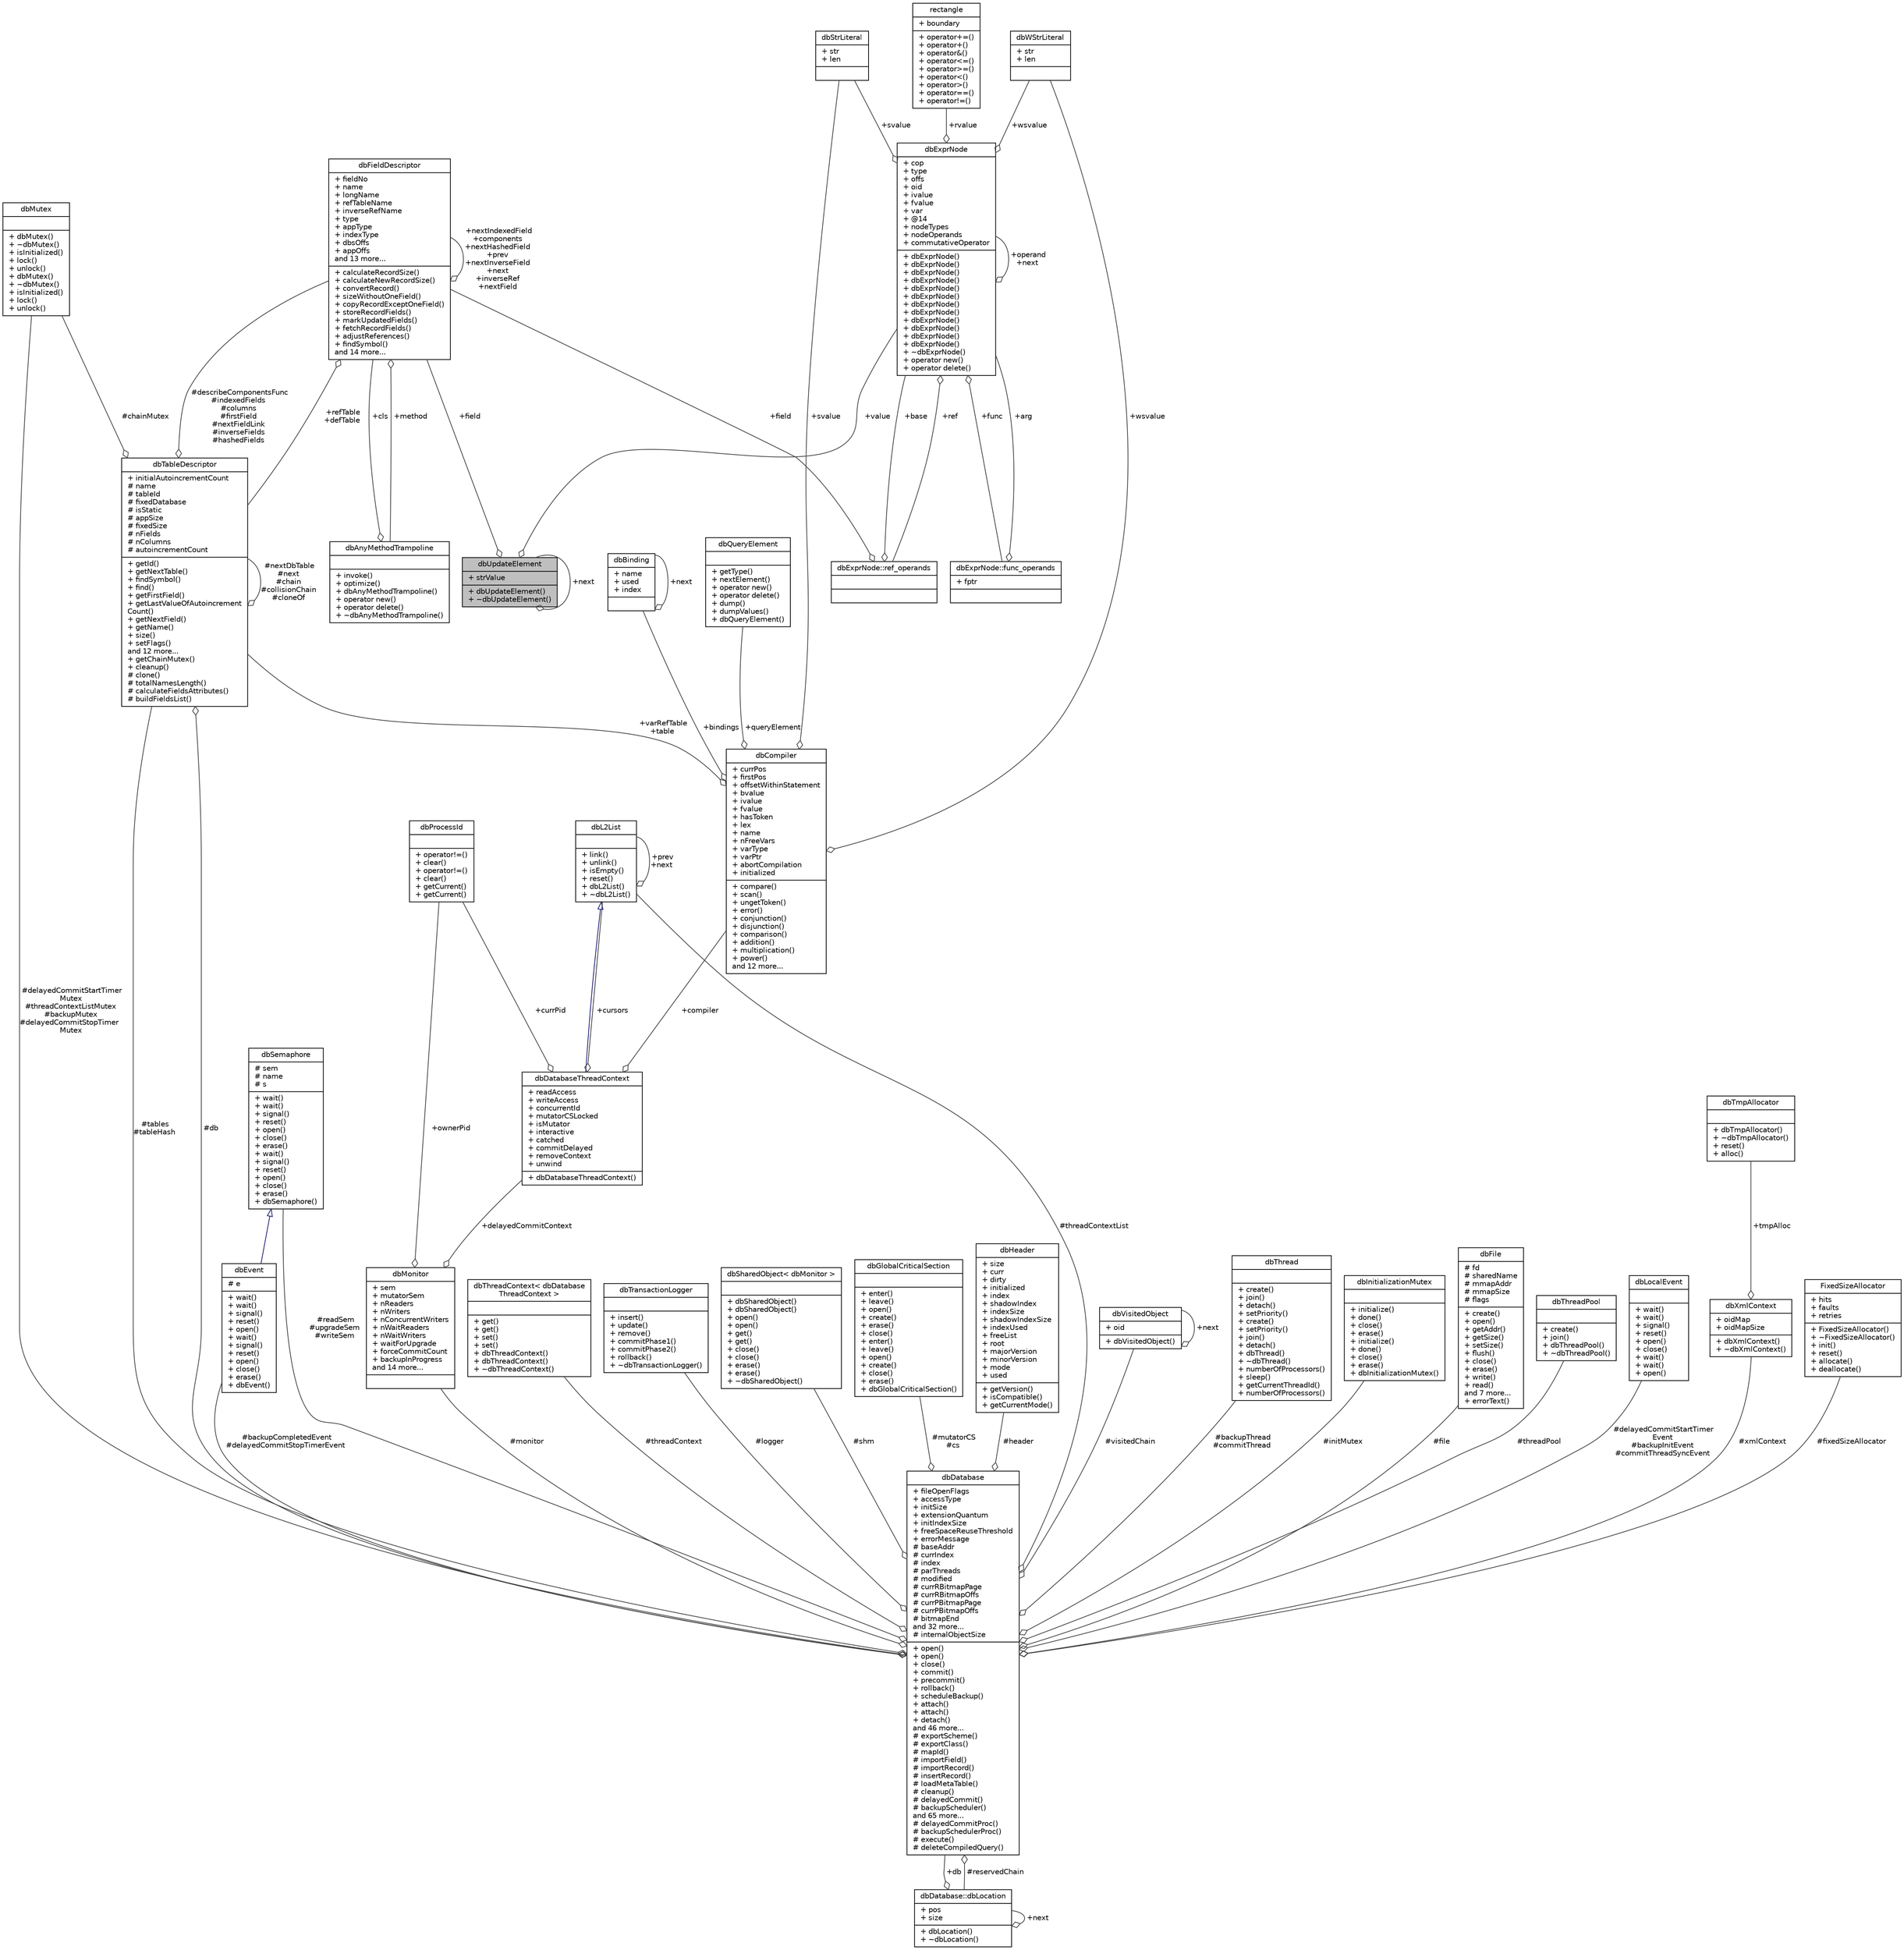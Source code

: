 digraph "dbUpdateElement"
{
 // INTERACTIVE_SVG=YES
 // LATEX_PDF_SIZE
  edge [fontname="Helvetica",fontsize="10",labelfontname="Helvetica",labelfontsize="10"];
  node [fontname="Helvetica",fontsize="10",shape=record];
  Node1 [label="{dbUpdateElement\n|+ strValue\l|+ dbUpdateElement()\l+ ~dbUpdateElement()\l}",height=0.2,width=0.4,color="black", fillcolor="grey75", style="filled", fontcolor="black",tooltip=" "];
  Node2 -> Node1 [color="grey25",fontsize="10",style="solid",label=" +value" ,arrowhead="odiamond",fontname="Helvetica"];
  Node2 [label="{dbExprNode\n|+ cop\l+ type\l+ offs\l+ oid\l+ ivalue\l+ fvalue\l+ var\l+ @14\l+ nodeTypes\l+ nodeOperands\l+ commutativeOperator\l|+ dbExprNode()\l+ dbExprNode()\l+ dbExprNode()\l+ dbExprNode()\l+ dbExprNode()\l+ dbExprNode()\l+ dbExprNode()\l+ dbExprNode()\l+ dbExprNode()\l+ dbExprNode()\l+ dbExprNode()\l+ dbExprNode()\l+ ~dbExprNode()\l+ operator new()\l+ operator delete()\l}",height=0.2,width=0.4,color="black", fillcolor="white", style="filled",URL="$classdbExprNode.html",tooltip=" "];
  Node3 -> Node2 [color="grey25",fontsize="10",style="solid",label=" +svalue" ,arrowhead="odiamond",fontname="Helvetica"];
  Node3 [label="{dbStrLiteral\n|+ str\l+ len\l|}",height=0.2,width=0.4,color="black", fillcolor="white", style="filled",URL="$structdbStrLiteral.html",tooltip=" "];
  Node4 -> Node2 [color="grey25",fontsize="10",style="solid",label=" +func" ,arrowhead="odiamond",fontname="Helvetica"];
  Node4 [label="{dbExprNode::func_operands\n|+ fptr\l|}",height=0.2,width=0.4,color="black", fillcolor="white", style="filled",URL="$structdbExprNode_1_1func__operands.html",tooltip=" "];
  Node2 -> Node4 [color="grey25",fontsize="10",style="solid",label=" +arg" ,arrowhead="odiamond",fontname="Helvetica"];
  Node5 -> Node2 [color="grey25",fontsize="10",style="solid",label=" +ref" ,arrowhead="odiamond",fontname="Helvetica"];
  Node5 [label="{dbExprNode::ref_operands\n||}",height=0.2,width=0.4,color="black", fillcolor="white", style="filled",URL="$structdbExprNode_1_1ref__operands.html",tooltip=" "];
  Node2 -> Node5 [color="grey25",fontsize="10",style="solid",label=" +base" ,arrowhead="odiamond",fontname="Helvetica"];
  Node6 -> Node5 [color="grey25",fontsize="10",style="solid",label=" +field" ,arrowhead="odiamond",fontname="Helvetica"];
  Node6 [label="{dbFieldDescriptor\n|+ fieldNo\l+ name\l+ longName\l+ refTableName\l+ inverseRefName\l+ type\l+ appType\l+ indexType\l+ dbsOffs\l+ appOffs\land 13 more...\l|+ calculateRecordSize()\l+ calculateNewRecordSize()\l+ convertRecord()\l+ sizeWithoutOneField()\l+ copyRecordExceptOneField()\l+ storeRecordFields()\l+ markUpdatedFields()\l+ fetchRecordFields()\l+ adjustReferences()\l+ findSymbol()\land 14 more...\l}",height=0.2,width=0.4,color="black", fillcolor="white", style="filled",URL="$classdbFieldDescriptor.html",tooltip=" "];
  Node7 -> Node6 [color="grey25",fontsize="10",style="solid",label=" +method" ,arrowhead="odiamond",fontname="Helvetica"];
  Node7 [label="{dbAnyMethodTrampoline\n||+ invoke()\l+ optimize()\l+ dbAnyMethodTrampoline()\l+ operator new()\l+ operator delete()\l+ ~dbAnyMethodTrampoline()\l}",height=0.2,width=0.4,color="black", fillcolor="white", style="filled",URL="$classdbAnyMethodTrampoline.html",tooltip=" "];
  Node6 -> Node7 [color="grey25",fontsize="10",style="solid",label=" +cls" ,arrowhead="odiamond",fontname="Helvetica"];
  Node8 -> Node6 [color="grey25",fontsize="10",style="solid",label=" +refTable\n+defTable" ,arrowhead="odiamond",fontname="Helvetica"];
  Node8 [label="{dbTableDescriptor\n|+ initialAutoincrementCount\l# name\l# tableId\l# fixedDatabase\l# isStatic\l# appSize\l# fixedSize\l# nFields\l# nColumns\l# autoincrementCount\l|+ getId()\l+ getNextTable()\l+ findSymbol()\l+ find()\l+ getFirstField()\l+ getLastValueOfAutoincrement\lCount()\l+ getNextField()\l+ getName()\l+ size()\l+ setFlags()\land 12 more...\l+ getChainMutex()\l+ cleanup()\l# clone()\l# totalNamesLength()\l# calculateFieldsAttributes()\l# buildFieldsList()\l}",height=0.2,width=0.4,color="black", fillcolor="white", style="filled",URL="$classdbTableDescriptor.html",tooltip=" "];
  Node9 -> Node8 [color="grey25",fontsize="10",style="solid",label=" #chainMutex" ,arrowhead="odiamond",fontname="Helvetica"];
  Node9 [label="{dbMutex\n||+ dbMutex()\l+ ~dbMutex()\l+ isInitialized()\l+ lock()\l+ unlock()\l+ dbMutex()\l+ ~dbMutex()\l+ isInitialized()\l+ lock()\l+ unlock()\l}",height=0.2,width=0.4,color="black", fillcolor="white", style="filled",URL="$classdbMutex.html",tooltip=" "];
  Node8 -> Node8 [color="grey25",fontsize="10",style="solid",label=" #nextDbTable\n#next\n#chain\n#collisionChain\n#cloneOf" ,arrowhead="odiamond",fontname="Helvetica"];
  Node10 -> Node8 [color="grey25",fontsize="10",style="solid",label=" #db" ,arrowhead="odiamond",fontname="Helvetica"];
  Node10 [label="{dbDatabase\n|+ fileOpenFlags\l+ accessType\l+ initSize\l+ extensionQuantum\l+ initIndexSize\l+ freeSpaceReuseThreshold\l+ errorMessage\l# baseAddr\l# currIndex\l# index\l# parThreads\l# modified\l# currRBitmapPage\l# currRBitmapOffs\l# currPBitmapPage\l# currPBitmapOffs\l# bitmapEnd\land 32 more...\l# internalObjectSize\l|+ open()\l+ open()\l+ close()\l+ commit()\l+ precommit()\l+ rollback()\l+ scheduleBackup()\l+ attach()\l+ attach()\l+ detach()\land 46 more...\l# exportScheme()\l# exportClass()\l# mapId()\l# importField()\l# importRecord()\l# insertRecord()\l# loadMetaTable()\l# cleanup()\l# delayedCommit()\l# backupScheduler()\land 65 more...\l# delayedCommitProc()\l# backupSchedulerProc()\l# execute()\l# deleteCompiledQuery()\l}",height=0.2,width=0.4,color="black", fillcolor="white", style="filled",URL="$classdbDatabase.html",tooltip=" "];
  Node11 -> Node10 [color="grey25",fontsize="10",style="solid",label=" #backupCompletedEvent\n#delayedCommitStopTimerEvent" ,arrowhead="odiamond",fontname="Helvetica"];
  Node11 [label="{dbEvent\n|# e\l|+ wait()\l+ wait()\l+ signal()\l+ reset()\l+ open()\l+ wait()\l+ signal()\l+ reset()\l+ open()\l+ close()\l+ erase()\l+ dbEvent()\l}",height=0.2,width=0.4,color="black", fillcolor="white", style="filled",URL="$classdbEvent.html",tooltip=" "];
  Node12 -> Node11 [dir="back",color="midnightblue",fontsize="10",style="solid",arrowtail="onormal",fontname="Helvetica"];
  Node12 [label="{dbSemaphore\n|# sem\l# name\l# s\l|+ wait()\l+ wait()\l+ signal()\l+ reset()\l+ open()\l+ close()\l+ erase()\l+ wait()\l+ signal()\l+ reset()\l+ open()\l+ close()\l+ erase()\l+ dbSemaphore()\l}",height=0.2,width=0.4,color="black", fillcolor="white", style="filled",URL="$classdbSemaphore.html",tooltip=" "];
  Node13 -> Node10 [color="grey25",fontsize="10",style="solid",label=" #threadContext" ,arrowhead="odiamond",fontname="Helvetica"];
  Node13 [label="{dbThreadContext\< dbDatabase\lThreadContext \>\n||+ get()\l+ get()\l+ set()\l+ set()\l+ dbThreadContext()\l+ dbThreadContext()\l+ ~dbThreadContext()\l}",height=0.2,width=0.4,color="black", fillcolor="white", style="filled",URL="$classdbThreadContext.html",tooltip=" "];
  Node14 -> Node10 [color="grey25",fontsize="10",style="solid",label=" #logger" ,arrowhead="odiamond",fontname="Helvetica"];
  Node14 [label="{dbTransactionLogger\n||+ insert()\l+ update()\l+ remove()\l+ commitPhase1()\l+ commitPhase2()\l+ rollback()\l+ ~dbTransactionLogger()\l}",height=0.2,width=0.4,color="black", fillcolor="white", style="filled",URL="$classdbTransactionLogger.html",tooltip=" "];
  Node15 -> Node10 [color="grey25",fontsize="10",style="solid",label=" #shm" ,arrowhead="odiamond",fontname="Helvetica"];
  Node15 [label="{dbSharedObject\< dbMonitor \>\n||+ dbSharedObject()\l+ dbSharedObject()\l+ open()\l+ open()\l+ get()\l+ get()\l+ close()\l+ close()\l+ erase()\l+ erase()\l+ ~dbSharedObject()\l}",height=0.2,width=0.4,color="black", fillcolor="white", style="filled",URL="$classdbSharedObject.html",tooltip=" "];
  Node9 -> Node10 [color="grey25",fontsize="10",style="solid",label=" #delayedCommitStartTimer\lMutex\n#threadContextListMutex\n#backupMutex\n#delayedCommitStopTimer\lMutex" ,arrowhead="odiamond",fontname="Helvetica"];
  Node16 -> Node10 [color="grey25",fontsize="10",style="solid",label=" #mutatorCS\n#cs" ,arrowhead="odiamond",fontname="Helvetica"];
  Node16 [label="{dbGlobalCriticalSection\n||+ enter()\l+ leave()\l+ open()\l+ create()\l+ erase()\l+ close()\l+ enter()\l+ leave()\l+ open()\l+ create()\l+ close()\l+ erase()\l+ dbGlobalCriticalSection()\l}",height=0.2,width=0.4,color="black", fillcolor="white", style="filled",URL="$classdbGlobalCriticalSection.html",tooltip=" "];
  Node17 -> Node10 [color="grey25",fontsize="10",style="solid",label=" #header" ,arrowhead="odiamond",fontname="Helvetica"];
  Node17 [label="{dbHeader\n|+ size\l+ curr\l+ dirty\l+ initialized\l+ index\l+ shadowIndex\l+ indexSize\l+ shadowIndexSize\l+ indexUsed\l+ freeList\l+ root\l+ majorVersion\l+ minorVersion\l+ mode\l+ used\l|+ getVersion()\l+ isCompatible()\l+ getCurrentMode()\l}",height=0.2,width=0.4,color="black", fillcolor="white", style="filled",URL="$classdbHeader.html",tooltip=" "];
  Node18 -> Node10 [color="grey25",fontsize="10",style="solid",label=" #threadContextList" ,arrowhead="odiamond",fontname="Helvetica"];
  Node18 [label="{dbL2List\n||+ link()\l+ unlink()\l+ isEmpty()\l+ reset()\l+ dbL2List()\l+ ~dbL2List()\l}",height=0.2,width=0.4,color="black", fillcolor="white", style="filled",URL="$classdbL2List.html",tooltip=" "];
  Node18 -> Node18 [color="grey25",fontsize="10",style="solid",label=" +prev\n+next" ,arrowhead="odiamond",fontname="Helvetica"];
  Node19 -> Node10 [color="grey25",fontsize="10",style="solid",label=" #visitedChain" ,arrowhead="odiamond",fontname="Helvetica"];
  Node19 [label="{dbVisitedObject\n|+ oid\l|+ dbVisitedObject()\l}",height=0.2,width=0.4,color="black", fillcolor="white", style="filled",URL="$classdbVisitedObject.html",tooltip=" "];
  Node19 -> Node19 [color="grey25",fontsize="10",style="solid",label=" +next" ,arrowhead="odiamond",fontname="Helvetica"];
  Node8 -> Node10 [color="grey25",fontsize="10",style="solid",label=" #tables\n#tableHash" ,arrowhead="odiamond",fontname="Helvetica"];
  Node12 -> Node10 [color="grey25",fontsize="10",style="solid",label=" #readSem\n#upgradeSem\n#writeSem" ,arrowhead="odiamond",fontname="Helvetica"];
  Node20 -> Node10 [color="grey25",fontsize="10",style="solid",label=" #backupThread\n#commitThread" ,arrowhead="odiamond",fontname="Helvetica"];
  Node20 [label="{dbThread\n||+ create()\l+ join()\l+ detach()\l+ setPriority()\l+ create()\l+ setPriority()\l+ join()\l+ detach()\l+ dbThread()\l+ ~dbThread()\l+ numberOfProcessors()\l+ sleep()\l+ getCurrentThreadId()\l+ numberOfProcessors()\l}",height=0.2,width=0.4,color="black", fillcolor="white", style="filled",URL="$classdbThread.html",tooltip=" "];
  Node21 -> Node10 [color="grey25",fontsize="10",style="solid",label=" #initMutex" ,arrowhead="odiamond",fontname="Helvetica"];
  Node21 [label="{dbInitializationMutex\n||+ initialize()\l+ done()\l+ close()\l+ erase()\l+ initialize()\l+ done()\l+ close()\l+ erase()\l+ dbInitializationMutex()\l}",height=0.2,width=0.4,color="black", fillcolor="white", style="filled",URL="$classdbInitializationMutex.html",tooltip=" "];
  Node22 -> Node10 [color="grey25",fontsize="10",style="solid",label=" #reservedChain" ,arrowhead="odiamond",fontname="Helvetica"];
  Node22 [label="{dbDatabase::dbLocation\n|+ pos\l+ size\l|+ dbLocation()\l+ ~dbLocation()\l}",height=0.2,width=0.4,color="black", fillcolor="white", style="filled",URL="$structdbDatabase_1_1dbLocation.html",tooltip=" "];
  Node22 -> Node22 [color="grey25",fontsize="10",style="solid",label=" +next" ,arrowhead="odiamond",fontname="Helvetica"];
  Node10 -> Node22 [color="grey25",fontsize="10",style="solid",label=" +db" ,arrowhead="odiamond",fontname="Helvetica"];
  Node23 -> Node10 [color="grey25",fontsize="10",style="solid",label=" #file" ,arrowhead="odiamond",fontname="Helvetica"];
  Node23 [label="{dbFile\n|# fd\l# sharedName\l# mmapAddr\l# mmapSize\l# flags\l|+ create()\l+ open()\l+ getAddr()\l+ getSize()\l+ setSize()\l+ flush()\l+ close()\l+ erase()\l+ write()\l+ read()\land 7 more...\l+ errorText()\l}",height=0.2,width=0.4,color="black", fillcolor="white", style="filled",URL="$classdbFile.html",tooltip=" "];
  Node24 -> Node10 [color="grey25",fontsize="10",style="solid",label=" #threadPool" ,arrowhead="odiamond",fontname="Helvetica"];
  Node24 [label="{dbThreadPool\n||+ create()\l+ join()\l+ dbThreadPool()\l+ ~dbThreadPool()\l}",height=0.2,width=0.4,color="black", fillcolor="white", style="filled",URL="$classdbThreadPool.html",tooltip=" "];
  Node25 -> Node10 [color="grey25",fontsize="10",style="solid",label=" #delayedCommitStartTimer\lEvent\n#backupInitEvent\n#commitThreadSyncEvent" ,arrowhead="odiamond",fontname="Helvetica"];
  Node25 [label="{dbLocalEvent\n||+ wait()\l+ wait()\l+ signal()\l+ reset()\l+ open()\l+ close()\l+ wait()\l+ wait()\l+ open()\l}",height=0.2,width=0.4,color="black", fillcolor="white", style="filled",URL="$classdbLocalEvent.html",tooltip=" "];
  Node26 -> Node10 [color="grey25",fontsize="10",style="solid",label=" #xmlContext" ,arrowhead="odiamond",fontname="Helvetica"];
  Node26 [label="{dbXmlContext\n|+ oidMap\l+ oidMapSize\l|+ dbXmlContext()\l+ ~dbXmlContext()\l}",height=0.2,width=0.4,color="black", fillcolor="white", style="filled",URL="$classdbXmlContext.html",tooltip=" "];
  Node27 -> Node26 [color="grey25",fontsize="10",style="solid",label=" +tmpAlloc" ,arrowhead="odiamond",fontname="Helvetica"];
  Node27 [label="{dbTmpAllocator\n||+ dbTmpAllocator()\l+ ~dbTmpAllocator()\l+ reset()\l+ alloc()\l}",height=0.2,width=0.4,color="black", fillcolor="white", style="filled",URL="$classdbTmpAllocator.html",tooltip=" "];
  Node28 -> Node10 [color="grey25",fontsize="10",style="solid",label=" #fixedSizeAllocator" ,arrowhead="odiamond",fontname="Helvetica"];
  Node28 [label="{FixedSizeAllocator\n|+ hits\l+ faults\l+ retries\l|+ FixedSizeAllocator()\l+ ~FixedSizeAllocator()\l+ init()\l+ reset()\l+ allocate()\l+ deallocate()\l}",height=0.2,width=0.4,color="black", fillcolor="white", style="filled",URL="$classFixedSizeAllocator.html",tooltip=" "];
  Node29 -> Node10 [color="grey25",fontsize="10",style="solid",label=" #monitor" ,arrowhead="odiamond",fontname="Helvetica"];
  Node29 [label="{dbMonitor\n|+ sem\l+ mutatorSem\l+ nReaders\l+ nWriters\l+ nConcurrentWriters\l+ nWaitReaders\l+ nWaitWriters\l+ waitForUpgrade\l+ forceCommitCount\l+ backupInProgress\land 14 more...\l|}",height=0.2,width=0.4,color="black", fillcolor="white", style="filled",URL="$classdbMonitor.html",tooltip=" "];
  Node30 -> Node29 [color="grey25",fontsize="10",style="solid",label=" +delayedCommitContext" ,arrowhead="odiamond",fontname="Helvetica"];
  Node30 [label="{dbDatabaseThreadContext\n|+ readAccess\l+ writeAccess\l+ concurrentId\l+ mutatorCSLocked\l+ isMutator\l+ interactive\l+ catched\l+ commitDelayed\l+ removeContext\l+ unwind\l|+ dbDatabaseThreadContext()\l}",height=0.2,width=0.4,color="black", fillcolor="white", style="filled",URL="$classdbDatabaseThreadContext.html",tooltip=" "];
  Node18 -> Node30 [dir="back",color="midnightblue",fontsize="10",style="solid",arrowtail="onormal",fontname="Helvetica"];
  Node18 -> Node30 [color="grey25",fontsize="10",style="solid",label=" +cursors" ,arrowhead="odiamond",fontname="Helvetica"];
  Node31 -> Node30 [color="grey25",fontsize="10",style="solid",label=" +compiler" ,arrowhead="odiamond",fontname="Helvetica"];
  Node31 [label="{dbCompiler\n|+ currPos\l+ firstPos\l+ offsetWithinStatement\l+ bvalue\l+ ivalue\l+ fvalue\l+ hasToken\l+ lex\l+ name\l+ nFreeVars\l+ varType\l+ varPtr\l+ abortCompilation\l+ initialized\l|+ compare()\l+ scan()\l+ ungetToken()\l+ error()\l+ conjunction()\l+ disjunction()\l+ comparison()\l+ addition()\l+ multiplication()\l+ power()\land 12 more...\l}",height=0.2,width=0.4,color="black", fillcolor="white", style="filled",URL="$classdbCompiler.html",tooltip=" "];
  Node3 -> Node31 [color="grey25",fontsize="10",style="solid",label=" +svalue" ,arrowhead="odiamond",fontname="Helvetica"];
  Node8 -> Node31 [color="grey25",fontsize="10",style="solid",label=" +varRefTable\n+table" ,arrowhead="odiamond",fontname="Helvetica"];
  Node32 -> Node31 [color="grey25",fontsize="10",style="solid",label=" +wsvalue" ,arrowhead="odiamond",fontname="Helvetica"];
  Node32 [label="{dbWStrLiteral\n|+ str\l+ len\l|}",height=0.2,width=0.4,color="black", fillcolor="white", style="filled",URL="$structdbWStrLiteral.html",tooltip=" "];
  Node33 -> Node31 [color="grey25",fontsize="10",style="solid",label=" +bindings" ,arrowhead="odiamond",fontname="Helvetica"];
  Node33 [label="{dbBinding\n|+ name\l+ used\l+ index\l|}",height=0.2,width=0.4,color="black", fillcolor="white", style="filled",URL="$classdbBinding.html",tooltip=" "];
  Node33 -> Node33 [color="grey25",fontsize="10",style="solid",label=" +next" ,arrowhead="odiamond",fontname="Helvetica"];
  Node34 -> Node31 [color="grey25",fontsize="10",style="solid",label=" +queryElement" ,arrowhead="odiamond",fontname="Helvetica"];
  Node34 [label="{dbQueryElement\n||+ getType()\l+ nextElement()\l+ operator new()\l+ operator delete()\l+ dump()\l+ dumpValues()\l+ dbQueryElement()\l}",height=0.2,width=0.4,color="black", fillcolor="white", style="filled",URL="$classdbQueryElement.html",tooltip=" "];
  Node35 -> Node30 [color="grey25",fontsize="10",style="solid",label=" +currPid" ,arrowhead="odiamond",fontname="Helvetica"];
  Node35 [label="{dbProcessId\n||+ operator!=()\l+ clear()\l+ operator!=()\l+ clear()\l+ getCurrent()\l+ getCurrent()\l}",height=0.2,width=0.4,color="black", fillcolor="white", style="filled",URL="$classdbProcessId.html",tooltip=" "];
  Node35 -> Node29 [color="grey25",fontsize="10",style="solid",label=" +ownerPid" ,arrowhead="odiamond",fontname="Helvetica"];
  Node6 -> Node8 [color="grey25",fontsize="10",style="solid",label=" #describeComponentsFunc\n#indexedFields\n#columns\n#firstField\n#nextFieldLink\n#inverseFields\n#hashedFields" ,arrowhead="odiamond",fontname="Helvetica"];
  Node6 -> Node6 [color="grey25",fontsize="10",style="solid",label=" +nextIndexedField\n+components\n+nextHashedField\n+prev\n+nextInverseField\n+next\n+inverseRef\n+nextField" ,arrowhead="odiamond",fontname="Helvetica"];
  Node36 -> Node2 [color="grey25",fontsize="10",style="solid",label=" +rvalue" ,arrowhead="odiamond",fontname="Helvetica"];
  Node36 [label="{rectangle\n|+ boundary\l|+ operator+=()\l+ operator+()\l+ operator&()\l+ operator\<=()\l+ operator\>=()\l+ operator\<()\l+ operator\>()\l+ operator==()\l+ operator!=()\l}",height=0.2,width=0.4,color="black", fillcolor="white", style="filled",URL="$classrectangle.html",tooltip=" "];
  Node32 -> Node2 [color="grey25",fontsize="10",style="solid",label=" +wsvalue" ,arrowhead="odiamond",fontname="Helvetica"];
  Node2 -> Node2 [color="grey25",fontsize="10",style="solid",label=" +operand\n+next" ,arrowhead="odiamond",fontname="Helvetica"];
  Node6 -> Node1 [color="grey25",fontsize="10",style="solid",label=" +field" ,arrowhead="odiamond",fontname="Helvetica"];
  Node1 -> Node1 [color="grey25",fontsize="10",style="solid",label=" +next" ,arrowhead="odiamond",fontname="Helvetica"];
}

